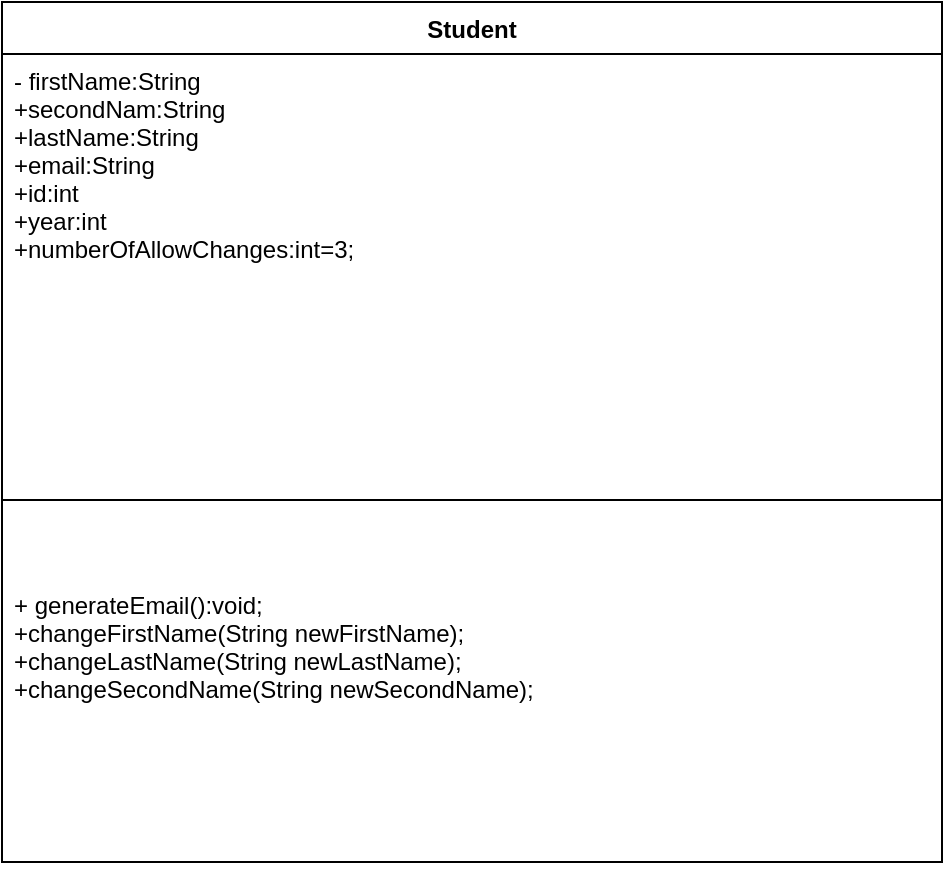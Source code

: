 <mxfile>
    <diagram id="L54uLWEAQPXEzWCLXNP-" name="Page-1">
        <mxGraphModel dx="497" dy="475" grid="1" gridSize="10" guides="1" tooltips="1" connect="1" arrows="1" fold="1" page="1" pageScale="1" pageWidth="850" pageHeight="1100" math="0" shadow="0">
            <root>
                <mxCell id="0"/>
                <mxCell id="1" parent="0"/>
                <mxCell id="10" value="Student" style="swimlane;fontStyle=1;align=center;verticalAlign=top;childLayout=stackLayout;horizontal=1;startSize=26;horizontalStack=0;resizeParent=1;resizeParentMax=0;resizeLast=0;collapsible=1;marginBottom=0;" vertex="1" parent="1">
                    <mxGeometry x="189" y="50" width="470" height="430" as="geometry">
                        <mxRectangle x="80" y="60" width="100" height="30" as="alternateBounds"/>
                    </mxGeometry>
                </mxCell>
                <mxCell id="11" value="- firstName:String&#10;+secondNam:String&#10;+lastName:String&#10;+email:String&#10;+id:int&#10;+year:int&#10;+numberOfAllowChanges:int=3;" style="text;strokeColor=none;fillColor=none;align=left;verticalAlign=top;spacingLeft=4;spacingRight=4;overflow=hidden;rotatable=0;points=[[0,0.5],[1,0.5]];portConstraint=eastwest;" vertex="1" parent="10">
                    <mxGeometry y="26" width="470" height="184" as="geometry"/>
                </mxCell>
                <mxCell id="12" value="" style="line;strokeWidth=1;fillColor=none;align=left;verticalAlign=middle;spacingTop=-1;spacingLeft=3;spacingRight=3;rotatable=0;labelPosition=right;points=[];portConstraint=eastwest;strokeColor=inherit;" vertex="1" parent="10">
                    <mxGeometry y="210" width="470" height="78" as="geometry"/>
                </mxCell>
                <mxCell id="13" value="+ generateEmail():void;&#10;+changeFirstName(String newFirstName);&#10;+changeLastName(String newLastName);&#10;+changeSecondName(String newSecondName);" style="text;strokeColor=none;fillColor=none;align=left;verticalAlign=top;spacingLeft=4;spacingRight=4;overflow=hidden;rotatable=0;points=[[0,0.5],[1,0.5]];portConstraint=eastwest;" vertex="1" parent="10">
                    <mxGeometry y="288" width="470" height="142" as="geometry"/>
                </mxCell>
            </root>
        </mxGraphModel>
    </diagram>
</mxfile>